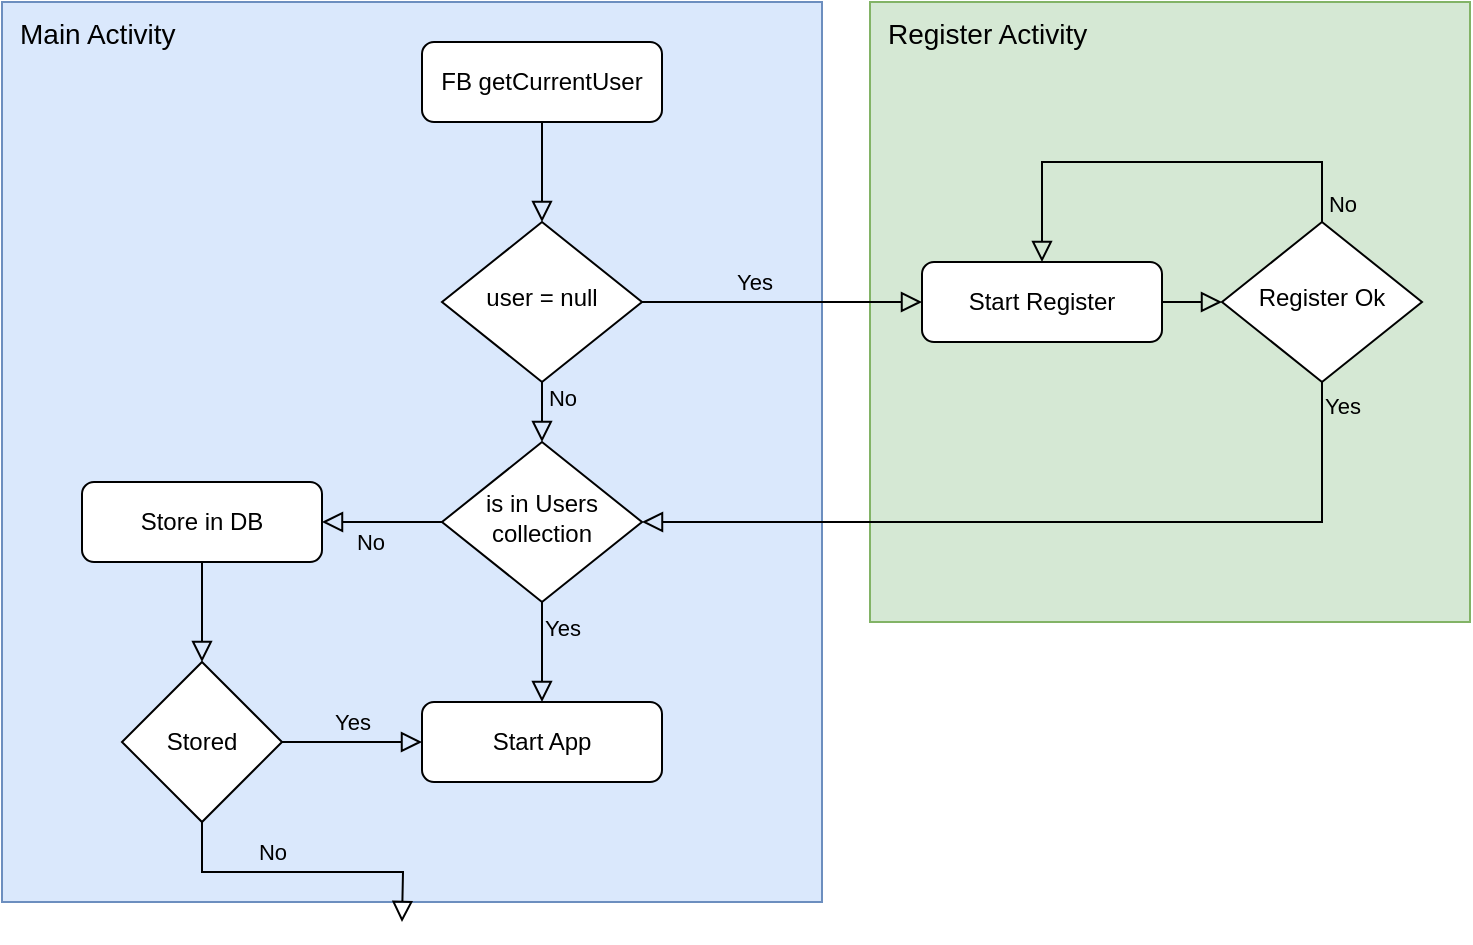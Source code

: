 <mxfile version="15.8.8" type="device"><diagram id="C5RBs43oDa-KdzZeNtuy" name="Page-1"><mxGraphModel dx="1422" dy="762" grid="1" gridSize="10" guides="1" tooltips="1" connect="1" arrows="1" fold="1" page="1" pageScale="1" pageWidth="827" pageHeight="1169" math="0" shadow="0"><root><mxCell id="WIyWlLk6GJQsqaUBKTNV-0"/><mxCell id="WIyWlLk6GJQsqaUBKTNV-1" parent="WIyWlLk6GJQsqaUBKTNV-0"/><mxCell id="07CFNQiCc0DUBAs_gj1F-4" value="&lt;div style=&quot;font-size: 14px;&quot;&gt;&lt;span style=&quot;font-size: 14px;&quot;&gt;Register Activity&lt;/span&gt;&lt;/div&gt;" style="rounded=0;whiteSpace=wrap;html=1;verticalAlign=top;align=left;spacingLeft=7;spacingTop=1;fontSize=14;fillColor=#d5e8d4;strokeColor=#82b366;" vertex="1" parent="WIyWlLk6GJQsqaUBKTNV-1"><mxGeometry x="494" y="40" width="300" height="310" as="geometry"/></mxCell><mxCell id="07CFNQiCc0DUBAs_gj1F-1" value="Main Activity" style="rounded=0;whiteSpace=wrap;html=1;align=left;verticalAlign=top;spacingTop=1;spacingLeft=7;fontSize=14;fillColor=#dae8fc;strokeColor=#6c8ebf;" vertex="1" parent="WIyWlLk6GJQsqaUBKTNV-1"><mxGeometry x="60" y="40" width="410" height="450" as="geometry"/></mxCell><mxCell id="WIyWlLk6GJQsqaUBKTNV-2" value="" style="rounded=0;html=1;jettySize=auto;orthogonalLoop=1;fontSize=11;endArrow=block;endFill=0;endSize=8;strokeWidth=1;shadow=0;labelBackgroundColor=none;edgeStyle=orthogonalEdgeStyle;" parent="WIyWlLk6GJQsqaUBKTNV-1" source="WIyWlLk6GJQsqaUBKTNV-3" target="WIyWlLk6GJQsqaUBKTNV-6" edge="1"><mxGeometry relative="1" as="geometry"/></mxCell><mxCell id="WIyWlLk6GJQsqaUBKTNV-3" value="FB getCurrentUser" style="rounded=1;whiteSpace=wrap;html=1;fontSize=12;glass=0;strokeWidth=1;shadow=0;" parent="WIyWlLk6GJQsqaUBKTNV-1" vertex="1"><mxGeometry x="270" y="60" width="120" height="40" as="geometry"/></mxCell><mxCell id="WIyWlLk6GJQsqaUBKTNV-4" value="Yes" style="rounded=0;html=1;jettySize=auto;orthogonalLoop=1;fontSize=11;endArrow=block;endFill=0;endSize=8;strokeWidth=1;shadow=0;labelBackgroundColor=none;edgeStyle=orthogonalEdgeStyle;entryX=0;entryY=0.5;entryDx=0;entryDy=0;" parent="WIyWlLk6GJQsqaUBKTNV-1" source="WIyWlLk6GJQsqaUBKTNV-6" target="WIyWlLk6GJQsqaUBKTNV-7" edge="1"><mxGeometry x="-0.2" y="10" relative="1" as="geometry"><mxPoint as="offset"/><Array as="points"><mxPoint x="430" y="190"/><mxPoint x="430" y="190"/></Array></mxGeometry></mxCell><mxCell id="WIyWlLk6GJQsqaUBKTNV-5" value="No" style="edgeStyle=orthogonalEdgeStyle;rounded=0;html=1;jettySize=auto;orthogonalLoop=1;fontSize=11;endArrow=block;endFill=0;endSize=8;strokeWidth=1;shadow=0;labelBackgroundColor=none;entryX=0.5;entryY=0;entryDx=0;entryDy=0;" parent="WIyWlLk6GJQsqaUBKTNV-1" source="WIyWlLk6GJQsqaUBKTNV-6" target="WIyWlLk6GJQsqaUBKTNV-10" edge="1"><mxGeometry x="-0.5" y="10" relative="1" as="geometry"><mxPoint as="offset"/><Array as="points"><mxPoint x="330" y="250"/><mxPoint x="330" y="250"/></Array></mxGeometry></mxCell><mxCell id="WIyWlLk6GJQsqaUBKTNV-6" value="user = null" style="rhombus;whiteSpace=wrap;html=1;shadow=0;fontFamily=Helvetica;fontSize=12;align=center;strokeWidth=1;spacing=6;spacingTop=-4;" parent="WIyWlLk6GJQsqaUBKTNV-1" vertex="1"><mxGeometry x="280" y="150" width="100" height="80" as="geometry"/></mxCell><mxCell id="WIyWlLk6GJQsqaUBKTNV-7" value="Start Register" style="rounded=1;whiteSpace=wrap;html=1;fontSize=12;glass=0;strokeWidth=1;shadow=0;" parent="WIyWlLk6GJQsqaUBKTNV-1" vertex="1"><mxGeometry x="520" y="170" width="120" height="40" as="geometry"/></mxCell><mxCell id="WIyWlLk6GJQsqaUBKTNV-8" value="No" style="rounded=0;html=1;jettySize=auto;orthogonalLoop=1;fontSize=11;endArrow=block;endFill=0;endSize=8;strokeWidth=1;shadow=0;labelBackgroundColor=none;edgeStyle=orthogonalEdgeStyle;" parent="WIyWlLk6GJQsqaUBKTNV-1" source="WIyWlLk6GJQsqaUBKTNV-10" target="WIyWlLk6GJQsqaUBKTNV-11" edge="1"><mxGeometry x="0.199" y="10" relative="1" as="geometry"><mxPoint as="offset"/></mxGeometry></mxCell><mxCell id="WIyWlLk6GJQsqaUBKTNV-9" value="Yes" style="edgeStyle=orthogonalEdgeStyle;rounded=0;html=1;jettySize=auto;orthogonalLoop=1;fontSize=11;endArrow=block;endFill=0;endSize=8;strokeWidth=1;shadow=0;labelBackgroundColor=none;" parent="WIyWlLk6GJQsqaUBKTNV-1" source="WIyWlLk6GJQsqaUBKTNV-10" target="WIyWlLk6GJQsqaUBKTNV-12" edge="1"><mxGeometry x="-0.5" y="10" relative="1" as="geometry"><mxPoint as="offset"/></mxGeometry></mxCell><mxCell id="WIyWlLk6GJQsqaUBKTNV-10" value="is in Users collection" style="rhombus;whiteSpace=wrap;html=1;shadow=0;fontFamily=Helvetica;fontSize=12;align=center;strokeWidth=1;spacing=6;spacingTop=-4;" parent="WIyWlLk6GJQsqaUBKTNV-1" vertex="1"><mxGeometry x="280" y="260" width="100" height="80" as="geometry"/></mxCell><mxCell id="WIyWlLk6GJQsqaUBKTNV-11" value="Store in DB" style="rounded=1;whiteSpace=wrap;html=1;fontSize=12;glass=0;strokeWidth=1;shadow=0;" parent="WIyWlLk6GJQsqaUBKTNV-1" vertex="1"><mxGeometry x="100" y="280" width="120" height="40" as="geometry"/></mxCell><mxCell id="WIyWlLk6GJQsqaUBKTNV-12" value="Start App" style="rounded=1;whiteSpace=wrap;html=1;fontSize=12;glass=0;strokeWidth=1;shadow=0;" parent="WIyWlLk6GJQsqaUBKTNV-1" vertex="1"><mxGeometry x="270" y="390" width="120" height="40" as="geometry"/></mxCell><mxCell id="SBY2RnwWWz9UubJI3v3U-1" value="" style="edgeStyle=orthogonalEdgeStyle;rounded=0;html=1;jettySize=auto;orthogonalLoop=1;fontSize=11;endArrow=block;endFill=0;endSize=8;strokeWidth=1;shadow=0;labelBackgroundColor=none;entryX=0.5;entryY=0;entryDx=0;entryDy=0;exitX=0.5;exitY=1;exitDx=0;exitDy=0;" parent="WIyWlLk6GJQsqaUBKTNV-1" source="WIyWlLk6GJQsqaUBKTNV-11" target="p5LS8Bo9hG_uDCsY3dh9-0" edge="1"><mxGeometry width="50" height="50" relative="1" as="geometry"><mxPoint x="490" y="500" as="sourcePoint"/><mxPoint x="540" y="450" as="targetPoint"/><Array as="points"/></mxGeometry></mxCell><mxCell id="SBY2RnwWWz9UubJI3v3U-2" value="Register Ok" style="rhombus;whiteSpace=wrap;html=1;shadow=0;fontFamily=Helvetica;fontSize=12;align=center;strokeWidth=1;spacing=6;spacingTop=-4;" parent="WIyWlLk6GJQsqaUBKTNV-1" vertex="1"><mxGeometry x="670" y="150" width="100" height="80" as="geometry"/></mxCell><mxCell id="SBY2RnwWWz9UubJI3v3U-3" value="" style="endArrow=block;html=1;rounded=0;shadow=0;labelBackgroundColor=none;endSize=8;strokeWidth=1;endFill=0;entryX=0;entryY=0.5;entryDx=0;entryDy=0;exitX=1;exitY=0.5;exitDx=0;exitDy=0;" parent="WIyWlLk6GJQsqaUBKTNV-1" source="WIyWlLk6GJQsqaUBKTNV-7" target="SBY2RnwWWz9UubJI3v3U-2" edge="1"><mxGeometry width="50" height="50" relative="1" as="geometry"><mxPoint x="630" y="290" as="sourcePoint"/><mxPoint x="680" y="240" as="targetPoint"/></mxGeometry></mxCell><mxCell id="SBY2RnwWWz9UubJI3v3U-5" value="No" style="endArrow=block;html=1;rounded=0;shadow=0;labelBackgroundColor=none;endSize=8;strokeWidth=1;endFill=0;entryX=0.5;entryY=0;entryDx=0;entryDy=0;exitX=0.5;exitY=0;exitDx=0;exitDy=0;" parent="WIyWlLk6GJQsqaUBKTNV-1" source="SBY2RnwWWz9UubJI3v3U-2" target="WIyWlLk6GJQsqaUBKTNV-7" edge="1"><mxGeometry x="-0.917" y="-10" width="50" height="50" relative="1" as="geometry"><mxPoint x="630" y="200" as="sourcePoint"/><mxPoint x="680" y="200" as="targetPoint"/><Array as="points"><mxPoint x="720" y="120"/><mxPoint x="640" y="120"/><mxPoint x="580" y="120"/></Array><mxPoint as="offset"/></mxGeometry></mxCell><mxCell id="SBY2RnwWWz9UubJI3v3U-6" value="Yes" style="endArrow=block;html=1;rounded=0;shadow=0;labelBackgroundColor=none;endSize=8;strokeWidth=1;endFill=0;exitX=0.5;exitY=1;exitDx=0;exitDy=0;entryX=1;entryY=0.5;entryDx=0;entryDy=0;" parent="WIyWlLk6GJQsqaUBKTNV-1" source="SBY2RnwWWz9UubJI3v3U-2" target="WIyWlLk6GJQsqaUBKTNV-10" edge="1"><mxGeometry x="-0.943" y="10" width="50" height="50" relative="1" as="geometry"><mxPoint x="630" y="200" as="sourcePoint"/><mxPoint x="630" y="340" as="targetPoint"/><Array as="points"><mxPoint x="720" y="300"/></Array><mxPoint as="offset"/></mxGeometry></mxCell><mxCell id="p5LS8Bo9hG_uDCsY3dh9-0" value="Stored" style="rhombus;whiteSpace=wrap;html=1;" parent="WIyWlLk6GJQsqaUBKTNV-1" vertex="1"><mxGeometry x="120" y="370" width="80" height="80" as="geometry"/></mxCell><mxCell id="p5LS8Bo9hG_uDCsY3dh9-2" value="Yes" style="edgeStyle=orthogonalEdgeStyle;rounded=0;html=1;jettySize=auto;orthogonalLoop=1;fontSize=11;endArrow=block;endFill=0;endSize=8;strokeWidth=1;shadow=0;labelBackgroundColor=none;entryX=0;entryY=0.5;entryDx=0;entryDy=0;exitX=1;exitY=0.5;exitDx=0;exitDy=0;" parent="WIyWlLk6GJQsqaUBKTNV-1" source="p5LS8Bo9hG_uDCsY3dh9-0" target="WIyWlLk6GJQsqaUBKTNV-12" edge="1"><mxGeometry y="10" width="50" height="50" relative="1" as="geometry"><mxPoint x="270" y="340.0" as="sourcePoint"/><mxPoint x="270" y="380.0" as="targetPoint"/><Array as="points"/><mxPoint as="offset"/></mxGeometry></mxCell><mxCell id="p5LS8Bo9hG_uDCsY3dh9-3" value="No" style="edgeStyle=orthogonalEdgeStyle;rounded=0;html=1;jettySize=auto;orthogonalLoop=1;fontSize=11;endArrow=block;endFill=0;endSize=8;strokeWidth=1;shadow=0;labelBackgroundColor=none;exitX=0.5;exitY=1;exitDx=0;exitDy=0;" parent="WIyWlLk6GJQsqaUBKTNV-1" source="p5LS8Bo9hG_uDCsY3dh9-0" edge="1"><mxGeometry x="-0.2" y="10" width="50" height="50" relative="1" as="geometry"><mxPoint x="310" y="420.0" as="sourcePoint"/><mxPoint x="260" y="500" as="targetPoint"/><Array as="points"/><mxPoint as="offset"/></mxGeometry></mxCell></root></mxGraphModel></diagram></mxfile>